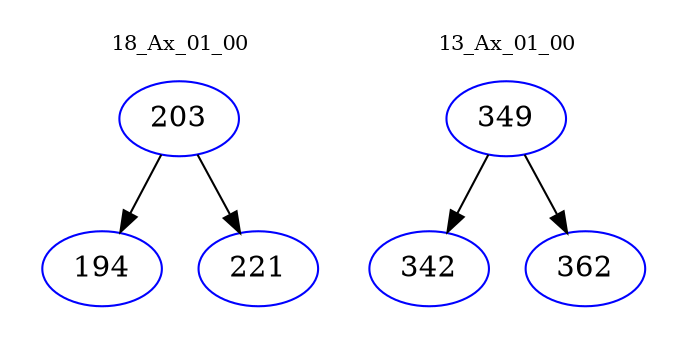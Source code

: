 digraph{
subgraph cluster_0 {
color = white
label = "18_Ax_01_00";
fontsize=10;
T0_203 [label="203", color="blue"]
T0_203 -> T0_194 [color="black"]
T0_194 [label="194", color="blue"]
T0_203 -> T0_221 [color="black"]
T0_221 [label="221", color="blue"]
}
subgraph cluster_1 {
color = white
label = "13_Ax_01_00";
fontsize=10;
T1_349 [label="349", color="blue"]
T1_349 -> T1_342 [color="black"]
T1_342 [label="342", color="blue"]
T1_349 -> T1_362 [color="black"]
T1_362 [label="362", color="blue"]
}
}
